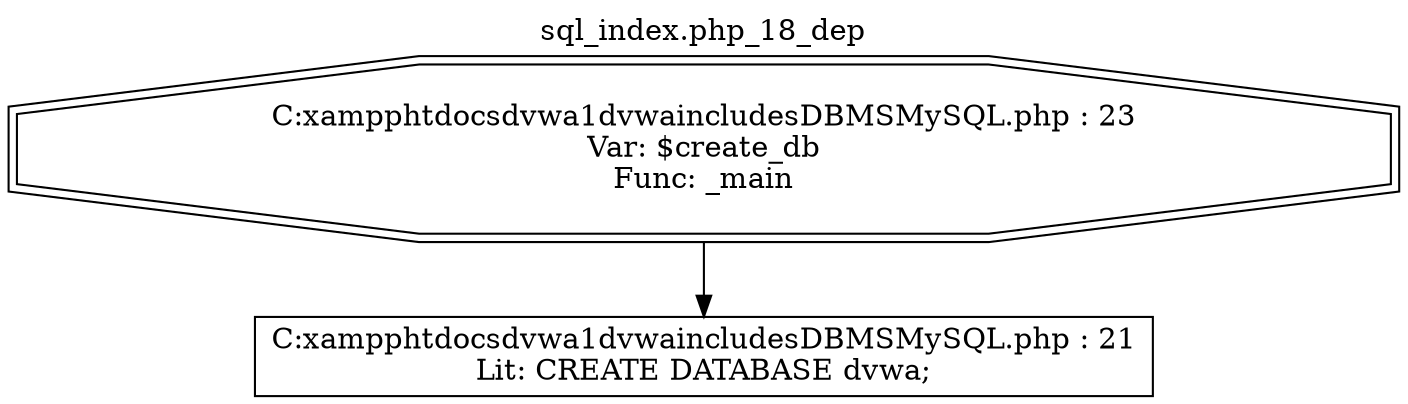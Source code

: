 digraph cfg {
  label="sql_index.php_18_dep";
  labelloc=t;
  n1 [shape=doubleoctagon, label="C:\xampp\htdocs\dvwa1\dvwa\includes\DBMS\MySQL.php : 23\nVar: $create_db\nFunc: _main\n"];
  n2 [shape=box, label="C:\xampp\htdocs\dvwa1\dvwa\includes\DBMS\MySQL.php : 21\nLit: CREATE DATABASE dvwa;\n"];
  n1 -> n2;
}
